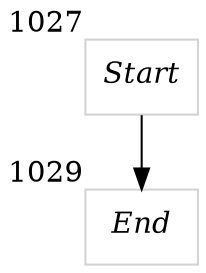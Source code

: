 digraph GPG{
node [shape=box]; 
1027[label=<<I>Start</I>>,xlabel="1027", color=lightgray, fontcolor=black];
1027->1029;
1029[label=<<I>End</I>>,xlabel="1029", color=lightgray, fontcolor=black];
}